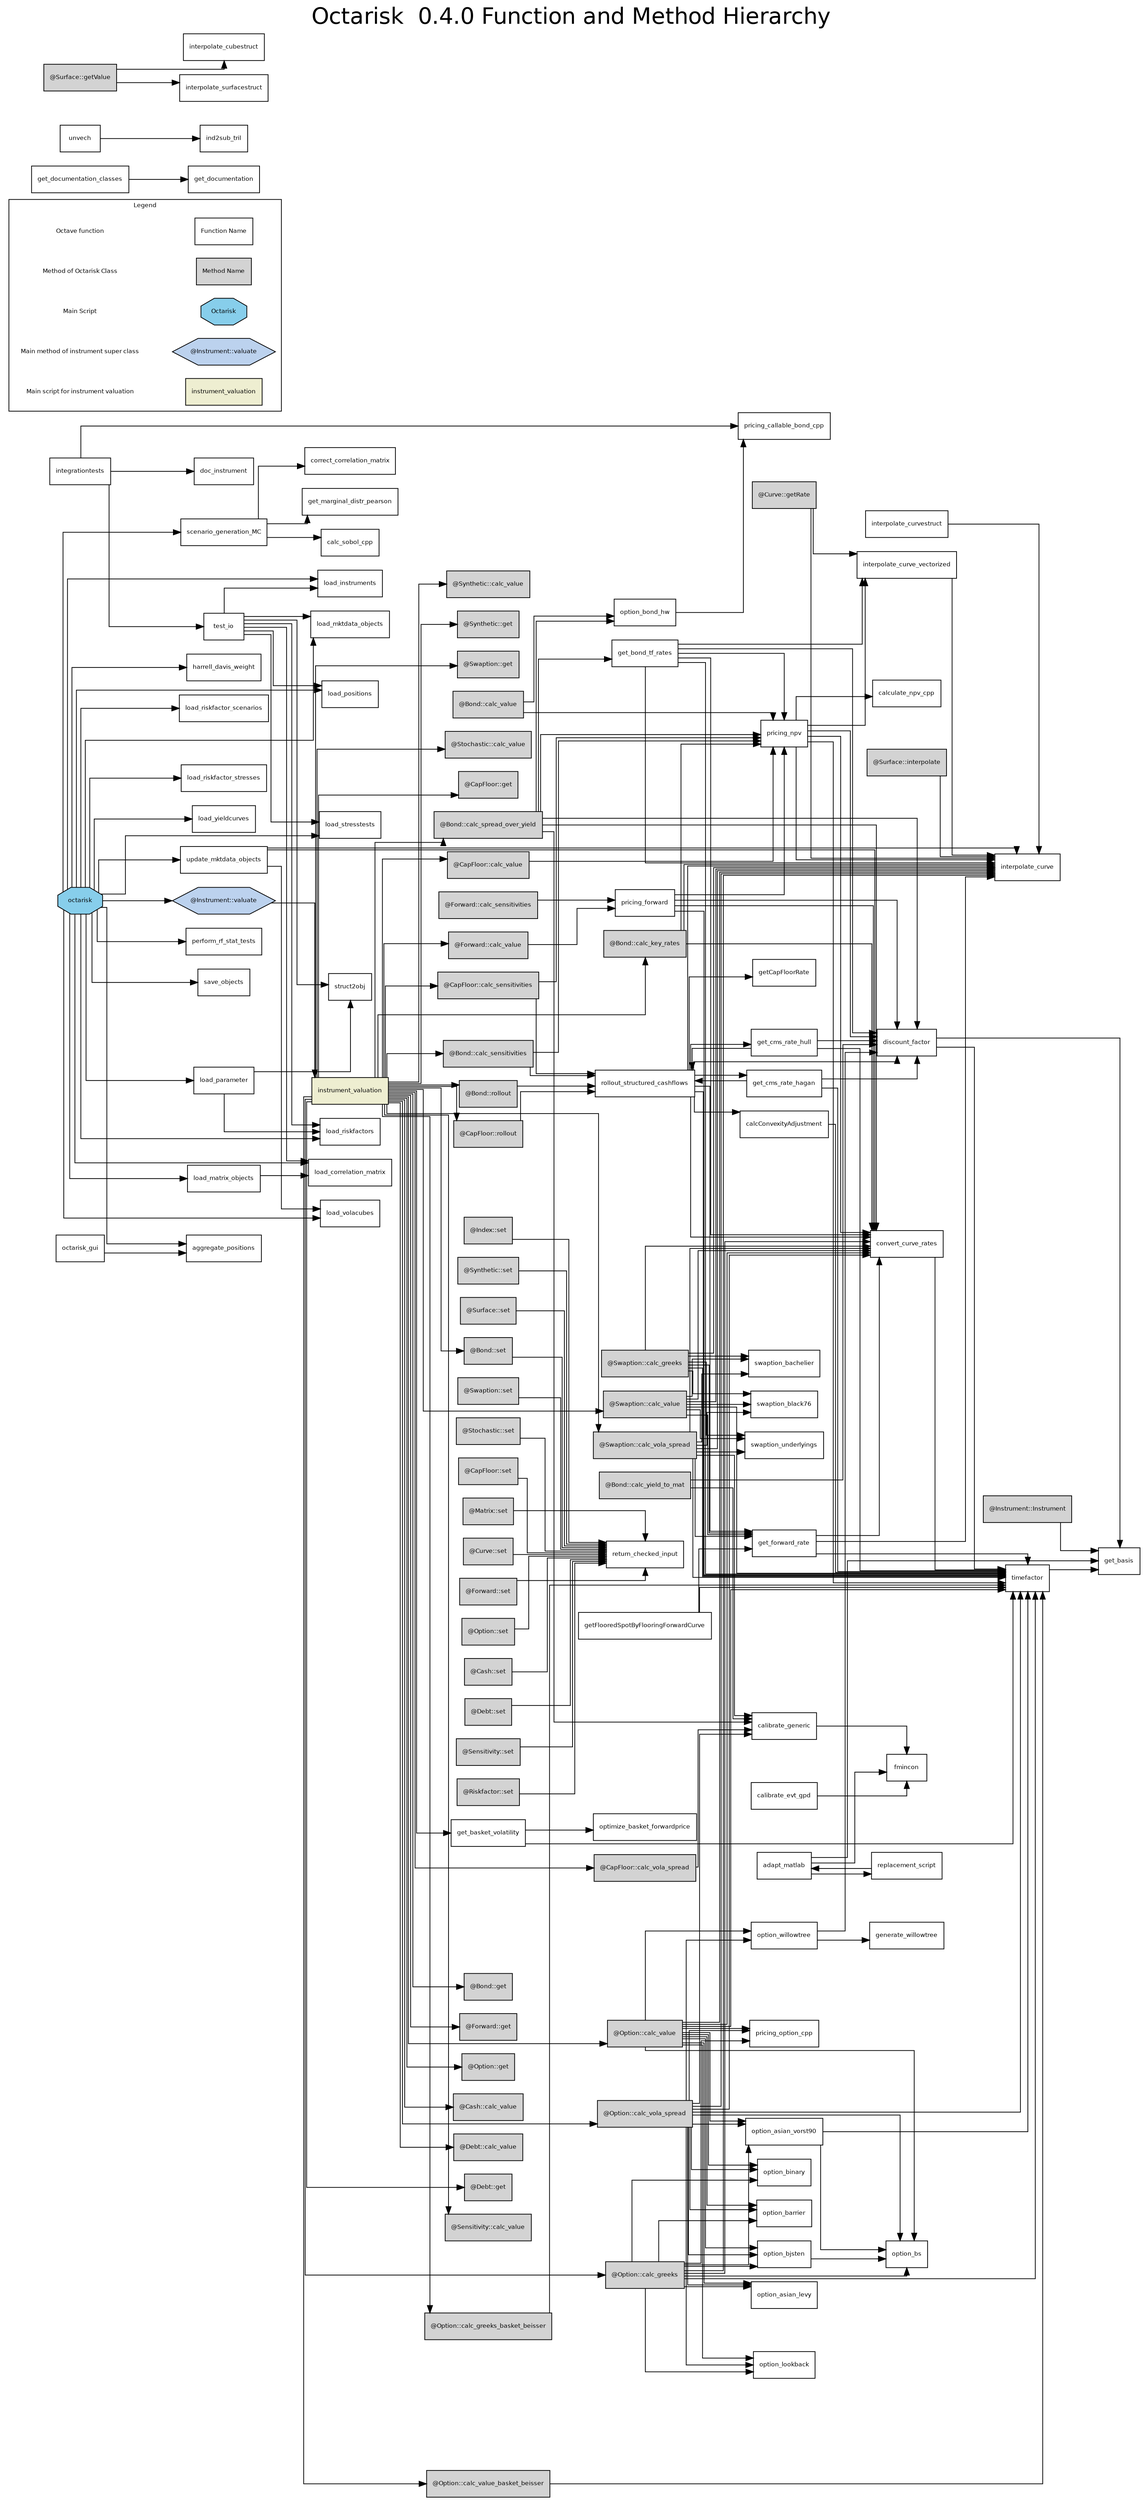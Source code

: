 digraph G {
	fontname = "Bitstream Vera Sans"
	fontsize = 8
	node [
		fontname = "Bitstream Vera Sans"
		fontsize = 8
		shape = "record"
	]
	edge [
		fontname = "Bitstream Vera Sans"
		fontsize = 8
	]
	graph [splines=ortho];
	rankdir=LR;
"octarisk" 	 -> 	 "@Instrument::valuate" [weight=3.]
"@Instrument::valuate" 	 -> 	 "instrument_valuation" [weight=3.]
"octarisk"  [shape=octagon, style=filled, fillcolor=skyblue]
"@Instrument::valuate"  [shape=hexagon, style=filled, fillcolor=lightsteelblue2]
"instrument_valuation"  [shape=rectangle, style=filled, fillcolor=lightyellow2]
subgraph cluster_legend {
label="Legend";
kc1[label="Function Name", shape=box];
k1[shape=plaintext, style=solid, label="Octave function"] 
kc2[label="Method Name", shape=box, style=filled, fillcolor=lightgrey];
k2[shape=plaintext, style=solid, label="Method of Octarisk Class"] 
kc3[label="Octarisk", shape=octagon, style=filled, fillcolor=skyblue];
k3[shape=plaintext, style=solid, label="Main Script"]
kc4[label="@Instrument::valuate", shape=hexagon, style=filled, fillcolor=lightsteelblue2];
k4[shape=plaintext, style=solid, label="Main method of instrument super class"]
kc5[label="instrument_valuation", shape=rectangle, style=filled, fillcolor=lightyellow2];
k5[shape=plaintext, style=solid, label="Main script for instrument valuation"]
{ rank=source;k1 k2 k3 k4 k5}
}
"adapt_matlab" 	 -> 	 "fmincon"
"adapt_matlab" 	 -> 	 "get_basis"
"adapt_matlab" 	 -> 	 "replacement_script"
"calcConvexityAdjustment" 	 -> 	 "timefactor"
"calibrate_evt_gpd" 	 -> 	 "fmincon"
"calibrate_generic" 	 -> 	 "fmincon"
"convert_curve_rates" 	 -> 	 "timefactor"
"discount_factor" 	 -> 	 "get_basis"
"discount_factor" 	 -> 	 "timefactor"
"getFlooredSpotByFlooringForwardCurve" 	 -> 	 "get_forward_rate"
"getFlooredSpotByFlooringForwardCurve" 	 -> 	 "timefactor"
"get_basket_volatility" 	 -> 	 "timefactor"
"get_basket_volatility" 	 -> 	 "optimize_basket_forwardprice"
"get_bond_tf_rates" 	 -> 	 "convert_curve_rates"
"get_bond_tf_rates" 	 -> 	 "discount_factor"
"get_bond_tf_rates" 	 -> 	 "interpolate_curve"
"get_bond_tf_rates" 	 -> 	 "pricing_npv"
"get_bond_tf_rates" 	 -> 	 "timefactor"
"get_bond_tf_rates" 	 -> 	 "interpolate_curve_vectorized"
"get_cms_rate_hagan" 	 -> 	 "discount_factor"
"get_cms_rate_hagan" 	 -> 	 "rollout_structured_cashflows"
"get_cms_rate_hagan" 	 -> 	 "timefactor"
"get_cms_rate_hull" 	 -> 	 "discount_factor"
"get_cms_rate_hull" 	 -> 	 "rollout_structured_cashflows"
"get_cms_rate_hull" 	 -> 	 "timefactor"
"get_documentation_classes" 	 -> 	 "get_documentation"
"get_forward_rate" 	 -> 	 "convert_curve_rates"
"get_forward_rate" 	 -> 	 "interpolate_curve"
"get_forward_rate" 	 -> 	 "timefactor"
"integrationtests" 	 -> 	 "doc_instrument"
"integrationtests" 	 -> 	 "test_io"
"integrationtests" 	 -> 	 "pricing_callable_bond_cpp"
"load_matrix_objects" 	 -> 	 "load_correlation_matrix"
"load_parameter" 	 -> 	 "load_riskfactors"
"load_parameter" 	 -> 	 "struct2obj"
"octarisk" 	 -> 	 "aggregate_positions"
"octarisk" 	 -> 	 "harrell_davis_weight"
"octarisk" 	 -> 	 "load_correlation_matrix"
"octarisk" 	 -> 	 "load_instruments"
"octarisk" 	 -> 	 "load_matrix_objects"
"octarisk" 	 -> 	 "load_mktdata_objects"
"octarisk" 	 -> 	 "load_parameter"
"octarisk" 	 -> 	 "load_positions"
"octarisk" 	 -> 	 "load_riskfactor_scenarios"
"octarisk" 	 -> 	 "load_riskfactor_stresses"
"octarisk" 	 -> 	 "load_riskfactors"
"octarisk" 	 -> 	 "load_stresstests"
"octarisk" 	 -> 	 "load_volacubes"
"octarisk" 	 -> 	 "load_yieldcurves"
"octarisk" 	 -> 	 "perform_rf_stat_tests"
"octarisk" 	 -> 	 "save_objects"
"octarisk" 	 -> 	 "scenario_generation_MC"
"octarisk" 	 -> 	 "update_mktdata_objects"
"octarisk_gui" 	 -> 	 "aggregate_positions"
"option_asian_vorst90" 	 -> 	 "option_bs"
"option_asian_vorst90" 	 -> 	 "timefactor"
"option_bjsten" 	 -> 	 "option_bs"
"option_bond_hw" 	 -> 	 "pricing_callable_bond_cpp"
"option_willowtree" 	 -> 	 "discount_factor"
"option_willowtree" 	 -> 	 "generate_willowtree"
"pricing_forward" 	 -> 	 "convert_curve_rates"
"pricing_forward" 	 -> 	 "discount_factor"
"pricing_forward" 	 -> 	 "pricing_npv"
"pricing_forward" 	 -> 	 "timefactor"
"pricing_npv" 	 -> 	 "convert_curve_rates"
"pricing_npv" 	 -> 	 "discount_factor"
"pricing_npv" 	 -> 	 "interpolate_curve"
"pricing_npv" 	 -> 	 "timefactor"
"pricing_npv" 	 -> 	 "calculate_npv_cpp"
"pricing_npv" 	 -> 	 "interpolate_curve_vectorized"
"replacement_script" 	 -> 	 "adapt_matlab"
"rollout_structured_cashflows" 	 -> 	 "calcConvexityAdjustment"
"rollout_structured_cashflows" 	 -> 	 "convert_curve_rates"
"rollout_structured_cashflows" 	 -> 	 "discount_factor"
"rollout_structured_cashflows" 	 -> 	 "getCapFloorRate"
"rollout_structured_cashflows" 	 -> 	 "get_cms_rate_hagan"
"rollout_structured_cashflows" 	 -> 	 "get_cms_rate_hull"
"rollout_structured_cashflows" 	 -> 	 "get_forward_rate"
"rollout_structured_cashflows" 	 -> 	 "interpolate_curve"
"rollout_structured_cashflows" 	 -> 	 "timefactor"
"scenario_generation_MC" 	 -> 	 "correct_correlation_matrix"
"scenario_generation_MC" 	 -> 	 "get_marginal_distr_pearson"
"scenario_generation_MC" 	 -> 	 "calc_sobol_cpp"
"test_io" 	 -> 	 "load_correlation_matrix"
"test_io" 	 -> 	 "load_instruments"
"test_io" 	 -> 	 "load_mktdata_objects"
"test_io" 	 -> 	 "load_positions"
"test_io" 	 -> 	 "load_riskfactors"
"test_io" 	 -> 	 "load_stresstests"
"test_io" 	 -> 	 "struct2obj"
"timefactor" 	 -> 	 "get_basis"
"unvech" 	 -> 	 "ind2sub_tril"
"update_mktdata_objects" 	 -> 	 "convert_curve_rates"
"update_mktdata_objects" 	 -> 	 "interpolate_curve"
"update_mktdata_objects" 	 -> 	 "load_volacubes"
"interpolate_curve_vectorized" 	 -> 	 "interpolate_curve"
"interpolate_curvestruct" 	 -> 	 "interpolate_curve"
"@Instrument::Instrument" 	 -> 	 "get_basis"
"@Matrix::set" 	 -> 	 "return_checked_input"
"@Curve::getRate" 	 -> 	 "interpolate_curve"
"@Curve::getRate" 	 -> 	 "interpolate_curve_vectorized"
"@Curve::set" 	 -> 	 "return_checked_input"
"@Forward::calc_sensitivities" 	 -> 	 "pricing_forward"
"@Forward::calc_value" 	 -> 	 "pricing_forward"
"@Forward::set" 	 -> 	 "return_checked_input"
"@Option::calc_greeks" 	 -> 	 "convert_curve_rates"
"@Option::calc_greeks" 	 -> 	 "interpolate_curve"
"@Option::calc_greeks" 	 -> 	 "option_asian_levy"
"@Option::calc_greeks" 	 -> 	 "option_asian_vorst90"
"@Option::calc_greeks" 	 -> 	 "option_barrier"
"@Option::calc_greeks" 	 -> 	 "option_binary"
"@Option::calc_greeks" 	 -> 	 "option_bjsten"
"@Option::calc_greeks" 	 -> 	 "option_bs"
"@Option::calc_greeks" 	 -> 	 "option_lookback"
"@Option::calc_greeks" 	 -> 	 "timefactor"
"@Option::calc_greeks" 	 -> 	 "pricing_option_cpp"
"@Option::calc_greeks_basket_beisser" 	 -> 	 "timefactor"
"@Option::calc_value" 	 -> 	 "convert_curve_rates"
"@Option::calc_value" 	 -> 	 "interpolate_curve"
"@Option::calc_value" 	 -> 	 "option_asian_levy"
"@Option::calc_value" 	 -> 	 "option_asian_vorst90"
"@Option::calc_value" 	 -> 	 "option_barrier"
"@Option::calc_value" 	 -> 	 "option_binary"
"@Option::calc_value" 	 -> 	 "option_bjsten"
"@Option::calc_value" 	 -> 	 "option_bs"
"@Option::calc_value" 	 -> 	 "option_lookback"
"@Option::calc_value" 	 -> 	 "option_willowtree"
"@Option::calc_value" 	 -> 	 "timefactor"
"@Option::calc_value" 	 -> 	 "pricing_option_cpp"
"@Option::calc_value_basket_beisser" 	 -> 	 "timefactor"
"@Option::calc_vola_spread" 	 -> 	 "calibrate_generic"
"@Option::calc_vola_spread" 	 -> 	 "convert_curve_rates"
"@Option::calc_vola_spread" 	 -> 	 "interpolate_curve"
"@Option::calc_vola_spread" 	 -> 	 "option_asian_levy"
"@Option::calc_vola_spread" 	 -> 	 "option_asian_vorst90"
"@Option::calc_vola_spread" 	 -> 	 "option_barrier"
"@Option::calc_vola_spread" 	 -> 	 "option_binary"
"@Option::calc_vola_spread" 	 -> 	 "option_bjsten"
"@Option::calc_vola_spread" 	 -> 	 "option_bs"
"@Option::calc_vola_spread" 	 -> 	 "option_lookback"
"@Option::calc_vola_spread" 	 -> 	 "option_willowtree"
"@Option::calc_vola_spread" 	 -> 	 "timefactor"
"@Option::calc_vola_spread" 	 -> 	 "pricing_option_cpp"
"@Option::set" 	 -> 	 "return_checked_input"
"@Cash::set" 	 -> 	 "return_checked_input"
"@Debt::set" 	 -> 	 "return_checked_input"
"@Sensitivity::set" 	 -> 	 "return_checked_input"
"@Riskfactor::set" 	 -> 	 "return_checked_input"
"@Index::set" 	 -> 	 "return_checked_input"
"@Synthetic::set" 	 -> 	 "return_checked_input"
"@Surface::getValue" 	 -> 	 "interpolate_cubestruct"
"@Surface::getValue" 	 -> 	 "interpolate_surfacestruct"
"@Surface::interpolate" 	 -> 	 "interpolate_curve"
"@Surface::set" 	 -> 	 "return_checked_input"
"@Swaption::calc_greeks" 	 -> 	 "convert_curve_rates"
"@Swaption::calc_greeks" 	 -> 	 "get_forward_rate"
"@Swaption::calc_greeks" 	 -> 	 "interpolate_curve"
"@Swaption::calc_greeks" 	 -> 	 "swaption_bachelier"
"@Swaption::calc_greeks" 	 -> 	 "swaption_black76"
"@Swaption::calc_greeks" 	 -> 	 "swaption_underlyings"
"@Swaption::calc_greeks" 	 -> 	 "timefactor"
"@Swaption::calc_value" 	 -> 	 "convert_curve_rates"
"@Swaption::calc_value" 	 -> 	 "get_forward_rate"
"@Swaption::calc_value" 	 -> 	 "interpolate_curve"
"@Swaption::calc_value" 	 -> 	 "swaption_bachelier"
"@Swaption::calc_value" 	 -> 	 "swaption_black76"
"@Swaption::calc_value" 	 -> 	 "swaption_underlyings"
"@Swaption::calc_value" 	 -> 	 "timefactor"
"@Swaption::calc_vola_spread" 	 -> 	 "calibrate_generic"
"@Swaption::calc_vola_spread" 	 -> 	 "convert_curve_rates"
"@Swaption::calc_vola_spread" 	 -> 	 "get_forward_rate"
"@Swaption::calc_vola_spread" 	 -> 	 "interpolate_curve"
"@Swaption::calc_vola_spread" 	 -> 	 "swaption_bachelier"
"@Swaption::calc_vola_spread" 	 -> 	 "swaption_black76"
"@Swaption::calc_vola_spread" 	 -> 	 "swaption_underlyings"
"@Swaption::calc_vola_spread" 	 -> 	 "timefactor"
"@Swaption::set" 	 -> 	 "return_checked_input"
"@Stochastic::set" 	 -> 	 "return_checked_input"
"@CapFloor::calc_sensitivities" 	 -> 	 "pricing_npv"
"@CapFloor::calc_sensitivities" 	 -> 	 "rollout_structured_cashflows"
"@CapFloor::calc_value" 	 -> 	 "pricing_npv"
"@CapFloor::calc_vola_spread" 	 -> 	 "calibrate_generic"
"@CapFloor::rollout" 	 -> 	 "rollout_structured_cashflows"
"@CapFloor::set" 	 -> 	 "return_checked_input"
"@Bond::calc_key_rates" 	 -> 	 "convert_curve_rates"
"@Bond::calc_key_rates" 	 -> 	 "interpolate_curve"
"@Bond::calc_key_rates" 	 -> 	 "pricing_npv"
"@Bond::calc_sensitivities" 	 -> 	 "pricing_npv"
"@Bond::calc_sensitivities" 	 -> 	 "rollout_structured_cashflows"
"@Bond::calc_spread_over_yield" 	 -> 	 "calibrate_generic"
"@Bond::calc_spread_over_yield" 	 -> 	 "convert_curve_rates"
"@Bond::calc_spread_over_yield" 	 -> 	 "discount_factor"
"@Bond::calc_spread_over_yield" 	 -> 	 "get_bond_tf_rates"
"@Bond::calc_spread_over_yield" 	 -> 	 "option_bond_hw"
"@Bond::calc_spread_over_yield" 	 -> 	 "pricing_npv"
"@Bond::calc_value" 	 -> 	 "option_bond_hw"
"@Bond::calc_value" 	 -> 	 "pricing_npv"
"@Bond::calc_yield_to_mat" 	 -> 	 "calibrate_generic"
"@Bond::calc_yield_to_mat" 	 -> 	 "discount_factor"
"@Bond::rollout" 	 -> 	 "rollout_structured_cashflows"
"@Bond::set" 	 -> 	 "return_checked_input"
"instrument_valuation" 	 -> 	 "get_basket_volatility"
"instrument_valuation" 	 -> 	 "@Forward::calc_value"
"instrument_valuation" 	 -> 	 "@Forward::get"
"instrument_valuation" 	 -> 	 "@Option::calc_greeks"
"instrument_valuation" 	 -> 	 "@Option::calc_greeks_basket_beisser"
"instrument_valuation" 	 -> 	 "@Option::calc_value"
"instrument_valuation" 	 -> 	 "@Option::calc_value_basket_beisser"
"instrument_valuation" 	 -> 	 "@Option::calc_vola_spread"
"instrument_valuation" 	 -> 	 "@Option::get"
"instrument_valuation" 	 -> 	 "@Cash::calc_value"
"instrument_valuation" 	 -> 	 "@Debt::calc_value"
"instrument_valuation" 	 -> 	 "@Debt::get"
"instrument_valuation" 	 -> 	 "@Sensitivity::calc_value"
"instrument_valuation" 	 -> 	 "@Synthetic::calc_value"
"instrument_valuation" 	 -> 	 "@Synthetic::get"
"instrument_valuation" 	 -> 	 "@Swaption::calc_value"
"instrument_valuation" 	 -> 	 "@Swaption::calc_vola_spread"
"instrument_valuation" 	 -> 	 "@Swaption::get"
"instrument_valuation" 	 -> 	 "@Stochastic::calc_value"
"instrument_valuation" 	 -> 	 "@CapFloor::calc_sensitivities"
"instrument_valuation" 	 -> 	 "@CapFloor::calc_value"
"instrument_valuation" 	 -> 	 "@CapFloor::calc_vola_spread"
"instrument_valuation" 	 -> 	 "@CapFloor::get"
"instrument_valuation" 	 -> 	 "@CapFloor::rollout"
"instrument_valuation" 	 -> 	 "@Bond::calc_key_rates"
"instrument_valuation" 	 -> 	 "@Bond::calc_sensitivities"
"instrument_valuation" 	 -> 	 "@Bond::calc_spread_over_yield"
"instrument_valuation" 	 -> 	 "@Bond::get"
"instrument_valuation" 	 -> 	 "@Bond::rollout"
"instrument_valuation" 	 -> 	 "@Bond::set"
"@Bond::calc_key_rates"  [shape=box, style=filled, fillcolor=lightgrey]
"@Bond::calc_sensitivities"  [shape=box, style=filled, fillcolor=lightgrey]
"@Bond::calc_spread_over_yield"  [shape=box, style=filled, fillcolor=lightgrey]
"@Bond::calc_value"  [shape=box, style=filled, fillcolor=lightgrey]
"@Bond::calc_yield_to_mat"  [shape=box, style=filled, fillcolor=lightgrey]
"@Bond::get"  [shape=box, style=filled, fillcolor=lightgrey]
"@Bond::rollout"  [shape=box, style=filled, fillcolor=lightgrey]
"@Bond::set"  [shape=box, style=filled, fillcolor=lightgrey]
"@CapFloor::calc_sensitivities"  [shape=box, style=filled, fillcolor=lightgrey]
"@CapFloor::calc_value"  [shape=box, style=filled, fillcolor=lightgrey]
"@CapFloor::calc_vola_spread"  [shape=box, style=filled, fillcolor=lightgrey]
"@CapFloor::get"  [shape=box, style=filled, fillcolor=lightgrey]
"@CapFloor::rollout"  [shape=box, style=filled, fillcolor=lightgrey]
"@CapFloor::set"  [shape=box, style=filled, fillcolor=lightgrey]
"@Cash::calc_value"  [shape=box, style=filled, fillcolor=lightgrey]
"@Cash::set"  [shape=box, style=filled, fillcolor=lightgrey]
"@Curve::getRate"  [shape=box, style=filled, fillcolor=lightgrey]
"@Curve::set"  [shape=box, style=filled, fillcolor=lightgrey]
"@Debt::calc_value"  [shape=box, style=filled, fillcolor=lightgrey]
"@Debt::get"  [shape=box, style=filled, fillcolor=lightgrey]
"@Debt::set"  [shape=box, style=filled, fillcolor=lightgrey]
"@Forward::calc_sensitivities"  [shape=box, style=filled, fillcolor=lightgrey]
"@Forward::calc_value"  [shape=box, style=filled, fillcolor=lightgrey]
"@Forward::get"  [shape=box, style=filled, fillcolor=lightgrey]
"@Forward::set"  [shape=box, style=filled, fillcolor=lightgrey]
"@Index::set"  [shape=box, style=filled, fillcolor=lightgrey]
"@Instrument::Instrument"  [shape=box, style=filled, fillcolor=lightgrey]
"@Matrix::set"  [shape=box, style=filled, fillcolor=lightgrey]
"@Option::calc_greeks"  [shape=box, style=filled, fillcolor=lightgrey]
"@Option::calc_greeks_basket_beisser"  [shape=box, style=filled, fillcolor=lightgrey]
"@Option::calc_value"  [shape=box, style=filled, fillcolor=lightgrey]
"@Option::calc_value_basket_beisser"  [shape=box, style=filled, fillcolor=lightgrey]
"@Option::calc_vola_spread"  [shape=box, style=filled, fillcolor=lightgrey]
"@Option::get"  [shape=box, style=filled, fillcolor=lightgrey]
"@Option::set"  [shape=box, style=filled, fillcolor=lightgrey]
"@Riskfactor::set"  [shape=box, style=filled, fillcolor=lightgrey]
"@Sensitivity::calc_value"  [shape=box, style=filled, fillcolor=lightgrey]
"@Sensitivity::set"  [shape=box, style=filled, fillcolor=lightgrey]
"@Stochastic::calc_value"  [shape=box, style=filled, fillcolor=lightgrey]
"@Stochastic::set"  [shape=box, style=filled, fillcolor=lightgrey]
"@Surface::getValue"  [shape=box, style=filled, fillcolor=lightgrey]
"@Surface::interpolate"  [shape=box, style=filled, fillcolor=lightgrey]
"@Surface::set"  [shape=box, style=filled, fillcolor=lightgrey]
"@Swaption::calc_greeks"  [shape=box, style=filled, fillcolor=lightgrey]
"@Swaption::calc_value"  [shape=box, style=filled, fillcolor=lightgrey]
"@Swaption::calc_vola_spread"  [shape=box, style=filled, fillcolor=lightgrey]
"@Swaption::get"  [shape=box, style=filled, fillcolor=lightgrey]
"@Swaption::set"  [shape=box, style=filled, fillcolor=lightgrey]
"@Synthetic::calc_value"  [shape=box, style=filled, fillcolor=lightgrey]
"@Synthetic::get"  [shape=box, style=filled, fillcolor=lightgrey]
"@Synthetic::set"  [shape=box, style=filled, fillcolor=lightgrey]
// title
labelloc="t";
fontsize = 30
label="Octarisk  0.4.0 Function and Method Hierarchy";
}
